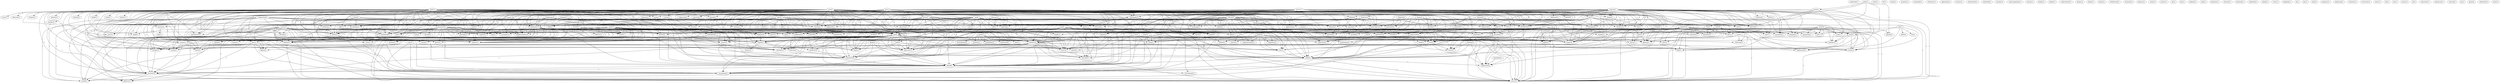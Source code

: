 digraph G {
  expulsion [ label="expulsion(1)" ];
  wednesday [ label="wednesday(3)" ];
  topic [ label="topic(1)" ];
  reverse [ label="reverse(2)" ];
  unity [ label="unity(2)" ];
  restored [ label="restored(1)" ];
  end [ label="end(1)" ];
  day [ label="day(2)" ];
  appeal [ label="appeal(1)" ];
  missed [ label="missed(1)" ];
  meeting [ label="meeting(1)" ];
  ended [ label="ended(1)" ];
  summit [ label="summit(14)" ];
  end [ label="end(4)" ];
  nation [ label="nation(2)" ];
  pressure [ label="pressure(1)" ];
  piled [ label="piled(1)" ];
  dispute [ label="dispute(3)" ];
  annexation [ label="annexation(4)" ];
  condition [ label="condition(1)" ];
  island [ label="island(9)" ];
  voiced [ label="voiced(1)" ];
  support [ label="support(2)" ];
  occupation [ label="occupation(4)" ];
  crisis [ label="crisis(3)" ];
  claim [ label="claim(3)" ];
  disputed [ label="disputed(1)" ];
  consider [ label="consider(1)" ];
  share [ label="share(1)" ];
  became [ label="became(1)" ];
  emirate [ label="emirate(3)" ];
  agreement [ label="agreement(3)" ];
  state [ label="state(2)" ];
  year [ label="year(10)" ];
  show [ label="show(1)" ];
  plan [ label="plan(2)" ];
  force [ label="force(2)" ];
  role [ label="role(2)" ];
  man [ label="man(2)" ];
  general [ label="general(1)" ];
  expand [ label="expand(1)" ];
  war [ label="war(6)" ];
  gulf [ label="gulf(22)" ];
  defend [ label="defend(4)" ];
  entrance [ label="entrance(1)" ];
  avoided [ label="avoided(1)" ];
  achieve [ label="achieve(1)" ];
  measures [ label="measures(2)" ];
  settlement [ label="settlement(4)" ];
  present [ label="present(1)" ];
  week [ label="week(1)" ];
  showed [ label="showed(1)" ];
  press [ label="press(1)" ];
  market [ label="market(2)" ];
  stand [ label="stand(1)" ];
  ground [ label="ground(1)" ];
  broke [ label="broke(1)" ];
  newspaper [ label="newspaper(2)" ];
  commitment [ label="commitment(2)" ];
  statement [ label="statement(7)" ];
  policy [ label="policy(2)" ];
  relief [ label="relief(1)" ];
  stressed [ label="stressed(2)" ];
  integrity [ label="integrity(3)" ];
  principle [ label="principle(2)" ];
  issued [ label="issued(1)" ];
  told [ label="told(1)" ];
  word [ label="word(1)" ];
  confidence [ label="confidence(2)" ];
  proof [ label="proof(1)" ];
  respect [ label="respect(2)" ];
  neighbourliness [ label="neighbourliness(2)" ];
  matter [ label="matter(1)" ];
  region [ label="region(5)" ];
  take [ label="take(2)" ];
  row [ label="row(2)" ];
  condemned [ label="condemned(1)" ];
  stability [ label="stability(2)" ];
  sovreignty [ label="sovreignty(2)" ];
  called [ label="called(5)" ];
  belonged [ label="belonged(1)" ];
  tension [ label="tension(1)" ];
  revolution [ label="revolution(1)" ];
  issue [ label="issue(1)" ];
  line [ label="line(2)" ];
  security [ label="security(6)" ];
  rocked [ label="rocked(1)" ];
  paper [ label="paper(3)" ];
  coast [ label="coast(1)" ];
  aggression [ label="aggression(1)" ];
  rush [ label="rush(1)" ];
  invasion [ label="invasion(3)" ];
  member [ label="member(1)" ];
  agree [ label="agree(2)" ];
  announced [ label="announced(1)" ];
  fund [ label="fund(1)" ];
  development [ label="development(1)" ];
  programme [ label="programme(1)" ];
  amount [ label="amount(1)" ];
  create [ label="create(2)" ];
  breakdown [ label="breakdown(1)" ];
  agreed [ label="agreed(1)" ];
  oil [ label="oil(1)" ];
  safeguard [ label="safeguard(1)" ];
  sovereignty [ label="sovereignty(3)" ];
  hosni [ label="hosni(1)" ];
  moment [ label="moment(1)" ];
  situation [ label="situation(1)" ];
  formation [ label="formation(1)" ];
  remained [ label="remained(1)" ];
  continues [ label="continues(1)" ];
  opposition [ label="opposition(1)" ];
  pull [ label="pull(1)" ];
  attend [ label="attend(1)" ];
  rhetoric [ label="rhetoric(1)" ];
  border [ label="border(1)" ];
  allowed [ label="allowed(1)" ];
  minute [ label="minute(1)" ];
  country [ label="country(1)" ];
  help [ label="help(1)" ];
  declaration [ label="declaration(1)" ];
  extended [ label="extended(2)" ];
  resolve [ label="resolve(1)" ];
  hashemi [ label="hashemi(1)" ];
  sermon [ label="sermon(1)" ];
  chaired [ label="chaired(1)" ];
  prayer [ label="prayer(1)" ];
  encouragement [ label="encouragement(1)" ];
  choose [ label="choose(1)" ];
  briefly [ label="briefly(1)" ];
  defeat [ label="defeat(1)" ];
  achievement [ label="achievement(1)" ];
  rescind [ label="rescind(1)" ];
  wish [ label="wish(1)" ];
  develop [ label="develop(1)" ];
  area [ label="area(1)" ];
  peace [ label="peace(1)" ];
  shares [ label="shares(2)" ];
  enemy [ label="enemy(1)" ];
  bahrain [ label="bahrain(3)" ];
  criterion [ label="criterion(1)" ];
  go [ label="go(3)" ];
  drive [ label="drive(1)" ];
  ministry [ label="ministry(2)" ];
  raise [ label="raise(1)" ];
  rule [ label="rule(1)" ];
  established [ label="established(2)" ];
  question [ label="question(1)" ];
  start [ label="start(1)" ];
  attended [ label="attended(1)" ];
  added [ label="added(1)" ];
  fact [ label="fact(1)" ];
  separation [ label="separation(1)" ];
  sheikh [ label="sheikh(2)" ];
  business [ label="business(1)" ];
  friday [ label="friday(1)" ];
  regret [ label="regret(1)" ];
  withdrawal [ label="withdrawal(1)" ];
  musa [ label="musa(11)" ];
  tightened [ label="tightened(1)" ];
  erupted [ label="erupted(2)" ];
  part [ label="part(3)" ];
  urged [ label="urged(1)" ];
  demanded [ label="demanded(1)" ];
  control [ label="control(3)" ];
  dismissed [ label="dismissed(1)" ];
  denounced [ label="denounced(3)" ];
  flared [ label="flared(1)" ];
  garrison [ label="garrison(2)" ];
  insisted [ label="insisted(2)" ];
  restraint [ label="restraint(1)" ];
  gcc [ label="gcc(2)" ];
  news [ label="news(2)" ];
  agency [ label="agency(1)" ];
  criticised [ label="criticised(1)" ];
  maintain [ label="maintain(1)" ];
  described [ label="described(1)" ];
  oman [ label="oman(4)" ];
  committee [ label="committee(1)" ];
  deployment [ label="deployment(1)" ];
  put [ label="put(1)" ];
  alliance [ label="alliance(1)" ];
  reach [ label="reach(1)" ];
  tehran [ label="tehran(9)" ];
  swept [ label="swept(1)" ];
  fundamentalist [ label="fundamentalist(1)" ];
  mediation [ label="mediation(1)" ];
  language [ label="language(1)" ];
  unrest [ label="unrest(1)" ];
  refrain [ label="refrain(1)" ];
  self [ label="self(1)" ];
  idea [ label="idea(1)" ];
  revolt [ label="revolt(1)" ];
  believed [ label="believed(1)" ];
  suppressed [ label="suppressed(1)" ];
  cyprus [ label="cyprus(1)" ];
  aet [ label="aet(1)" ];
  tumb [ label="tumb(4)" ];
  edu [ label="edu(1)" ];
  iran [ label="iran(28)" ];
  hesitate [ label="hesitate(1)" ];
  invaded [ label="invaded(1)" ];
  revise [ label="revise(1)" ];
  expressed [ label="expressed(1)" ];
  concern [ label="concern(1)" ];
  defence [ label="defence(1)" ];
  world [ label="world(1)" ];
  fought [ label="fought(1)" ];
  nobody [ label="nobody(1)" ];
  saddam [ label="saddam(1)" ];
  took [ label="took(1)" ];
  kuwait [ label="kuwait(10)" ];
  drove [ label="drove(1)" ];
  implement [ label="implement(1)" ];
  endorsed [ label="endorsed(1)" ];
  pact [ label="pact(1)" ];
  snsc [ label="snsc(4)" ];
  inch [ label="inch(1)" ];
  soil [ label="soil(1)" ];
  covet [ label="covet(1)" ];
  cooperation [ label="cooperation(4)" ];
  headway [ label="headway(1)" ];
  hussein [ label="hussein(1)" ];
  uae [ label="uae(6)" ];
  worked [ label="worked(2)" ];
  sess [ label="sess(1)" ];
  exercise [ label="exercise(2)" ];
  authority [ label="authority(2)" ];
  government [ label="government(2)" ];
  mubarak [ label="mubarak(1)" ];
  potential [ label="potential(1)" ];
  shield [ label="shield(1)" ];
  egypt [ label="egypt(4)" ];
  sharjah [ label="sharjah(3)" ];
  cross [ label="cross(1)" ];
  jomhuri [ label="jomhuri(2)" ];
  syria [ label="syria(2)" ];
  baghdad [ label="baghdad(1)" ];
  af [ label="af(1)" ];
  one [ label="one(1)" ];
  sea [ label="sea(1)" ];
  blood [ label="blood(1)" ];
  gas [ label="gas(1)" ];
  bahrain [ label="bahrain(7)" ];
  council [ label="council(7)" ];
  shah [ label="shah(3)" ];
  arabia [ label="arabia(6)" ];
  bulk [ label="bulk(1)" ];
  iraq [ label="iraq(7)" ];
  backed [ label="backed(1)" ];
  saturday [ label="saturday(3)" ];
  arab [ label="arab(12)" ];
  abu [ label="abu(9)" ];
  progress [ label="progress(1)" ];
  peninsula [ label="peninsula(1)" ];
  emirates [ label="emirates(1)" ];
  boasts [ label="boasts(1)" ];
  saudi [ label="saudi(8)" ];
  salam [ label="salam(3)" ];
  criticism [ label="criticism(1)" ];
  structure [ label="structure(1)" ];
  dhabi [ label="dhabi(3)" ];
  rtw [ label="rtw(2)" ];
  move [ label="move(1)" ];
  iran [ label="iran(2)" ];
  reuter [ label="reuter(8)" ];
  shi [ label="shi(1)" ];
  moslem [ label="moslem(2)" ];
  dya [ label="dya(2)" ];
  jch [ label="jch(1)" ];
  anwar [ label="anwar(1)" ];
  sij [ label="sij(1)" ];
  university [ label="university(1)" ];
  damascus [ label="damascus(1)" ];
  irna [ label="irna(1)" ];
  dec [ label="dec(4)" ];
  youssef [ label="youssef(1)" ];
  mz [ label="mz(1)" ];
  president [ label="president(4)" ];
  qatar [ label="qatar(4)" ];
  december [ label="december(2)" ];
  west [ label="west(1)" ];
  irna [ label="irna(1)" ];
  wednesday -> topic [ label="1" ];
  wednesday -> reverse [ label="1" ];
  wednesday -> unity [ label="1" ];
  wednesday -> restored [ label="1" ];
  wednesday -> end [ label="2" ];
  wednesday -> day [ label="1" ];
  wednesday -> appeal [ label="1" ];
  wednesday -> missed [ label="1" ];
  wednesday -> meeting [ label="1" ];
  wednesday -> ended [ label="1" ];
  wednesday -> summit [ label="2" ];
  wednesday -> end [ label="2" ];
  wednesday -> nation [ label="1" ];
  wednesday -> pressure [ label="1" ];
  wednesday -> piled [ label="1" ];
  wednesday -> dispute [ label="1" ];
  wednesday -> annexation [ label="1" ];
  wednesday -> condition [ label="1" ];
  wednesday -> island [ label="1" ];
  wednesday -> voiced [ label="1" ];
  wednesday -> support [ label="1" ];
  wednesday -> occupation [ label="1" ];
  wednesday -> crisis [ label="1" ];
  claim -> disputed [ label="2" ];
  claim -> consider [ label="2" ];
  claim -> share [ label="1" ];
  claim -> became [ label="1" ];
  claim -> emirate [ label="1" ];
  claim -> agreement [ label="1" ];
  claim -> state [ label="1" ];
  claim -> island [ label="1" ];
  claim -> year [ label="1" ];
  plan -> force [ label="1" ];
  plan -> role [ label="1" ];
  plan -> man [ label="1" ];
  plan -> general [ label="1" ];
  plan -> expand [ label="1" ];
  disputed -> consider [ label="1" ];
  disputed -> war [ label="1" ];
  disputed -> year [ label="1" ];
  gulf -> topic [ label="3" ];
  gulf -> defend [ label="1" ];
  gulf -> reverse [ label="3" ];
  gulf -> entrance [ label="1" ];
  gulf -> avoided [ label="1" ];
  gulf -> unity [ label="3" ];
  gulf -> consider [ label="1" ];
  gulf -> achieve [ label="1" ];
  gulf -> restored [ label="3" ];
  gulf -> measures [ label="4" ];
  gulf -> settlement [ label="1" ];
  gulf -> present [ label="1" ];
  gulf -> week [ label="2" ];
  gulf -> showed [ label="1" ];
  gulf -> press [ label="1" ];
  gulf -> market [ label="1" ];
  gulf -> stand [ label="1" ];
  gulf -> ground [ label="1" ];
  gulf -> broke [ label="1" ];
  gulf -> end [ label="7" ];
  gulf -> newspaper [ label="1" ];
  gulf -> commitment [ label="2" ];
  gulf -> statement [ label="8" ];
  gulf -> policy [ label="1" ];
  gulf -> day [ label="6" ];
  gulf -> relief [ label="1" ];
  gulf -> appeal [ label="4" ];
  gulf -> missed [ label="3" ];
  gulf -> stressed [ label="2" ];
  gulf -> meeting [ label="2" ];
  gulf -> integrity [ label="2" ];
  gulf -> ended [ label="4" ];
  gulf -> principle [ label="2" ];
  gulf -> summit [ label="11" ];
  gulf -> issued [ label="3" ];
  gulf -> told [ label="1" ];
  gulf -> word [ label="1" ];
  gulf -> confidence [ label="2" ];
  gulf -> end [ label="7" ];
  gulf -> proof [ label="2" ];
  gulf -> nation [ label="2" ];
  gulf -> respect [ label="2" ];
  gulf -> neighbourliness [ label="2" ];
  gulf -> matter [ label="1" ];
  gulf -> region [ label="2" ];
  gulf -> pressure [ label="3" ];
  gulf -> take [ label="2" ];
  gulf -> row [ label="1" ];
  gulf -> condemned [ label="2" ];
  gulf -> stability [ label="2" ];
  gulf -> sovreignty [ label="2" ];
  gulf -> piled [ label="3" ];
  gulf -> dispute [ label="4" ];
  gulf -> war [ label="1" ];
  gulf -> annexation [ label="3" ];
  gulf -> called [ label="2" ];
  gulf -> condition [ label="4" ];
  gulf -> island [ label="3" ];
  gulf -> voiced [ label="2" ];
  gulf -> belonged [ label="1" ];
  gulf -> tension [ label="1" ];
  gulf -> revolution [ label="1" ];
  gulf -> issue [ label="1" ];
  gulf -> support [ label="2" ];
  gulf -> line [ label="2" ];
  gulf -> security [ label="2" ];
  gulf -> occupation [ label="4" ];
  gulf -> rocked [ label="2" ];
  gulf -> year [ label="1" ];
  gulf -> crisis [ label="3" ];
  gulf -> paper [ label="1" ];
  gulf -> coast [ label="1" ];
  force -> defend [ label="1" ];
  force -> role [ label="1" ];
  force -> aggression [ label="1" ];
  force -> rush [ label="1" ];
  force -> invasion [ label="1" ];
  force -> member [ label="1" ];
  force -> general [ label="1" ];
  agree -> announced [ label="1" ];
  agree -> fund [ label="1" ];
  agree -> development [ label="1" ];
  agree -> programme [ label="1" ];
  agree -> amount [ label="1" ];
  agree -> summit [ label="1" ];
  agree -> state [ label="1" ];
  agree -> create [ label="1" ];
  agree -> breakdown [ label="1" ];
  agree -> agreed [ label="1" ];
  defend -> aggression [ label="1" ];
  defend -> invasion [ label="1" ];
  defend -> member [ label="1" ];
  defend -> safeguard [ label="1" ];
  defend -> integrity [ label="1" ];
  defend -> sovereignty [ label="2" ];
  defend -> war [ label="1" ];
  defend -> year [ label="1" ];
  role -> general [ label="1" ];
  role -> situation [ label="1" ];
  role -> formation [ label="1" ];
  role -> paper [ label="1" ];
  reverse -> pull [ label="1" ];
  avoided -> settlement [ label="1" ];
  avoided -> attend [ label="1" ];
  avoided -> press [ label="1" ];
  avoided -> rhetoric [ label="1" ];
  avoided -> border [ label="1" ];
  avoided -> summit [ label="1" ];
  avoided -> allowed [ label="1" ];
  avoided -> minute [ label="1" ];
  avoided -> row [ label="1" ];
  avoided -> tension [ label="1" ];
  avoided -> issue [ label="1" ];
  unity -> pressure [ label="1" ];
  unity -> piled [ label="1" ];
  unity -> annexation [ label="1" ];
  unity -> island [ label="1" ];
  unity -> help [ label="1" ];
  unity -> crisis [ label="1" ];
  hashemi -> week [ label="1" ];
  hashemi -> statement [ label="1" ];
  hashemi -> sermon [ label="1" ];
  hashemi -> meeting [ label="1" ];
  hashemi -> chaired [ label="1" ];
  hashemi -> condemned [ label="1" ];
  hashemi -> prayer [ label="1" ];
  hashemi -> dispute [ label="1" ];
  measures -> rescind [ label="2" ];
  measures -> wish [ label="2" ];
  measures -> develop [ label="2" ];
  measures -> end [ label="2" ];
  measures -> area [ label="2" ];
  measures -> commitment [ label="2" ];
  measures -> integrity [ label="2" ];
  measures -> peace [ label="2" ];
  measures -> principle [ label="2" ];
  measures -> end [ label="2" ];
  measures -> respect [ label="2" ];
  measures -> neighbourliness [ label="2" ];
  measures -> region [ label="2" ];
  measures -> take [ label="2" ];
  measures -> shares [ label="2" ];
  measures -> stability [ label="3" ];
  measures -> sovreignty [ label="2" ];
  measures -> called [ label="2" ];
  measures -> island [ label="2" ];
  measures -> line [ label="2" ];
  measures -> security [ label="1" ];
  measures -> occupation [ label="4" ];
  measures -> rocked [ label="1" ];
  bahrain -> criterion [ label="2" ];
  bahrain -> go [ label="2" ];
  bahrain -> drive [ label="2" ];
  bahrain -> press [ label="1" ];
  bahrain -> ministry [ label="2" ];
  bahrain -> raise [ label="2" ];
  bahrain -> end [ label="2" ];
  bahrain -> became [ label="1" ];
  bahrain -> sovereignty [ label="2" ];
  bahrain -> rule [ label="2" ];
  bahrain -> summit [ label="1" ];
  bahrain -> established [ label="2" ];
  bahrain -> question [ label="2" ];
  bahrain -> start [ label="2" ];
  bahrain -> end [ label="2" ];
  bahrain -> attended [ label="1" ];
  bahrain -> added [ label="2" ];
  bahrain -> fact [ label="1" ];
  bahrain -> state [ label="1" ];
  bahrain -> island [ label="1" ];
  bahrain -> separation [ label="2" ];
  bahrain -> belonged [ label="2" ];
  bahrain -> tension [ label="1" ];
  bahrain -> revolution [ label="1" ];
  bahrain -> issue [ label="1" ];
  bahrain -> help [ label="1" ];
  bahrain -> sheikh [ label="2" ];
  bahrain -> business [ label="2" ];
  bahrain -> year [ label="1" ];
  bahrain -> paper [ label="4" ];
  musa -> tightened [ label="1" ];
  musa -> settlement [ label="2" ];
  musa -> share [ label="1" ];
  musa -> go [ label="1" ];
  musa -> erupted [ label="2" ];
  musa -> part [ label="2" ];
  musa -> newspaper [ label="1" ];
  musa -> statement [ label="1" ];
  musa -> urged [ label="1" ];
  musa -> emirate [ label="3" ];
  musa -> meeting [ label="1" ];
  musa -> sovereignty [ label="1" ];
  musa -> established [ label="2" ];
  musa -> demanded [ label="1" ];
  musa -> control [ label="3" ];
  musa -> nation [ label="1" ];
  musa -> dismissed [ label="1" ];
  musa -> general [ label="2" ];
  musa -> denounced [ label="2" ];
  musa -> agreement [ label="3" ];
  musa -> shares [ label="2" ];
  musa -> flared [ label="1" ];
  musa -> dispute [ label="2" ];
  musa -> garrison [ label="2" ];
  musa -> annexation [ label="1" ];
  musa -> island [ label="3" ];
  musa -> voiced [ label="1" ];
  musa -> support [ label="1" ];
  musa -> occupation [ label="2" ];
  musa -> year [ label="3" ];
  musa -> crisis [ label="2" ];
  musa -> insisted [ label="2" ];
  gcc -> news [ label="1" ];
  gcc -> week [ label="1" ];
  gcc -> showed [ label="1" ];
  gcc -> invasion [ label="1" ];
  gcc -> stand [ label="1" ];
  gcc -> newspaper [ label="2" ];
  gcc -> commitment [ label="1" ];
  gcc -> statement [ label="3" ];
  gcc -> urged [ label="1" ];
  gcc -> policy [ label="1" ];
  gcc -> agency [ label="1" ];
  gcc -> stressed [ label="1" ];
  gcc -> criticised [ label="1" ];
  gcc -> integrity [ label="1" ];
  gcc -> principle [ label="1" ];
  gcc -> summit [ label="1" ];
  gcc -> confidence [ label="1" ];
  gcc -> maintain [ label="1" ];
  gcc -> respect [ label="1" ];
  gcc -> neighbourliness [ label="1" ];
  gcc -> attended [ label="1" ];
  gcc -> region [ label="1" ];
  gcc -> take [ label="1" ];
  gcc -> fact [ label="1" ];
  gcc -> condemned [ label="1" ];
  gcc -> sovreignty [ label="1" ];
  gcc -> dispute [ label="1" ];
  gcc -> annexation [ label="1" ];
  gcc -> called [ label="1" ];
  gcc -> island [ label="1" ];
  gcc -> support [ label="1" ];
  gcc -> line [ label="1" ];
  gcc -> help [ label="1" ];
  gcc -> described [ label="1" ];
  settlement -> attend [ label="1" ];
  settlement -> border [ label="1" ];
  settlement -> summit [ label="1" ];
  settlement -> allowed [ label="1" ];
  settlement -> row [ label="2" ];
  settlement -> called [ label="1" ];
  news -> end [ label="1" ];
  news -> missed [ label="1" ];
  news -> agency [ label="1" ];
  news -> criticised [ label="1" ];
  news -> summit [ label="1" ];
  news -> end [ label="1" ];
  news -> pressure [ label="1" ];
  news -> piled [ label="1" ];
  news -> annexation [ label="1" ];
  news -> island [ label="1" ];
  news -> support [ label="1" ];
  news -> described [ label="1" ];
  news -> crisis [ label="1" ];
  oman -> rush [ label="1" ];
  oman -> invasion [ label="1" ];
  oman -> man [ label="1" ];
  oman -> committee [ label="1" ];
  oman -> member [ label="1" ];
  oman -> summit [ label="2" ];
  oman -> deployment [ label="1" ];
  oman -> attended [ label="1" ];
  oman -> fact [ label="1" ];
  oman -> put [ label="1" ];
  oman -> create [ label="1" ];
  oman -> help [ label="1" ];
  go -> statement [ label="1" ];
  go -> sovereignty [ label="1" ];
  go -> rule [ label="1" ];
  go -> established [ label="1" ];
  go -> told [ label="1" ];
  go -> war [ label="1" ];
  go -> belonged [ label="1" ];
  go -> business [ label="1" ];
  go -> year [ label="1" ];
  go -> paper [ label="1" ];
  tehran -> invasion [ label="1" ];
  tehran -> swept [ label="1" ];
  tehran -> sermon [ label="1" ];
  tehran -> fundamentalist [ label="1" ];
  tehran -> meeting [ label="1" ];
  tehran -> mediation [ label="1" ];
  tehran -> sovereignty [ label="1" ];
  tehran -> language [ label="1" ];
  tehran -> demanded [ label="1" ];
  tehran -> unrest [ label="1" ];
  tehran -> refrain [ label="2" ];
  tehran -> denounced [ label="1" ];
  tehran -> chaired [ label="1" ];
  tehran -> self [ label="1" ];
  tehran -> region [ label="1" ];
  tehran -> prayer [ label="1" ];
  tehran -> idea [ label="2" ];
  tehran -> war [ label="1" ];
  tehran -> revolt [ label="1" ];
  tehran -> called [ label="1" ];
  tehran -> believed [ label="1" ];
  tehran -> paper [ label="3" ];
  tehran -> suppressed [ label="1" ];
  invasion -> swept [ label="1" ];
  invasion -> war [ label="1" ];
  invasion -> revolt [ label="1" ];
  invasion -> called [ label="1" ];
  invasion -> suppressed [ label="1" ];
  ministry -> raise [ label="1" ];
  ministry -> end [ label="1" ];
  ministry -> sovereignty [ label="1" ];
  ministry -> question [ label="1" ];
  ministry -> start [ label="1" ];
  ministry -> language [ label="1" ];
  ministry -> end [ label="1" ];
  ministry -> self [ label="1" ];
  ministry -> added [ label="1" ];
  ministry -> believed [ label="1" ];
  ministry -> separation [ label="1" ];
  tumb -> meeting [ label="2" ];
  tumb -> sovereignty [ label="2" ];
  tumb -> demanded [ label="2" ];
  tumb -> nation [ label="2" ];
  tumb -> dispute [ label="2" ];
  tumb -> voiced [ label="2" ];
  tumb -> support [ label="2" ];
  market -> year [ label="1" ];
  iran -> hesitate [ label="3" ];
  iran -> develop [ label="1" ];
  iran -> part [ label="2" ];
  iran -> end [ label="6" ];
  iran -> newspaper [ label="1" ];
  iran -> area [ label="1" ];
  iran -> became [ label="2" ];
  iran -> commitment [ label="4" ];
  iran -> statement [ label="9" ];
  iran -> urged [ label="1" ];
  iran -> sermon [ label="1" ];
  iran -> policy [ label="1" ];
  iran -> invaded [ label="1" ];
  iran -> day [ label="2" ];
  iran -> revise [ label="1" ];
  iran -> appeal [ label="1" ];
  iran -> missed [ label="2" ];
  iran -> emirate [ label="2" ];
  iran -> stressed [ label="4" ];
  iran -> safeguard [ label="3" ];
  iran -> meeting [ label="2" ];
  iran -> integrity [ label="7" ];
  iran -> ended [ label="1" ];
  iran -> sovereignty [ label="5" ];
  iran -> rule [ label="1" ];
  iran -> peace [ label="1" ];
  iran -> principle [ label="4" ];
  iran -> summit [ label="4" ];
  iran -> issued [ label="1" ];
  iran -> established [ label="3" ];
  iran -> question [ label="2" ];
  iran -> start [ label="2" ];
  iran -> told [ label="2" ];
  iran -> language [ label="1" ];
  iran -> confidence [ label="4" ];
  iran -> end [ label="6" ];
  iran -> control [ label="3" ];
  iran -> proof [ label="1" ];
  iran -> nation [ label="4" ];
  iran -> general [ label="2" ];
  iran -> respect [ label="4" ];
  iran -> neighbourliness [ label="4" ];
  iran -> denounced [ label="2" ];
  iran -> chaired [ label="1" ];
  iran -> self [ label="1" ];
  iran -> added [ label="2" ];
  iran -> region [ label="4" ];
  iran -> pressure [ label="2" ];
  iran -> take [ label="4" ];
  iran -> agreement [ label="2" ];
  iran -> shares [ label="2" ];
  iran -> condemned [ label="1" ];
  iran -> prayer [ label="1" ];
  iran -> stability [ label="2" ];
  iran -> flared [ label="1" ];
  iran -> sovreignty [ label="4" ];
  iran -> state [ label="2" ];
  iran -> expressed [ label="1" ];
  iran -> piled [ label="2" ];
  iran -> dispute [ label="3" ];
  iran -> garrison [ label="2" ];
  iran -> war [ label="7" ];
  iran -> annexation [ label="3" ];
  iran -> concern [ label="1" ];
  iran -> called [ label="1" ];
  iran -> believed [ label="1" ];
  iran -> condition [ label="1" ];
  iran -> island [ label="7" ];
  iran -> separation [ label="2" ];
  iran -> voiced [ label="1" ];
  iran -> belonged [ label="2" ];
  iran -> support [ label="1" ];
  iran -> line [ label="4" ];
  iran -> security [ label="1" ];
  iran -> sheikh [ label="1" ];
  iran -> business [ label="1" ];
  iran -> defence [ label="3" ];
  iran -> occupation [ label="4" ];
  iran -> world [ label="3" ];
  iran -> rocked [ label="1" ];
  iran -> year [ label="10" ];
  iran -> fought [ label="1" ];
  iran -> nobody [ label="1" ];
  iran -> crisis [ label="4" ];
  iran -> insisted [ label="2" ];
  iran -> paper [ label="2" ];
  kuwait -> part [ label="1" ];
  kuwait -> man [ label="1" ];
  kuwait -> programme [ label="1" ];
  kuwait -> committee [ label="1" ];
  kuwait -> invaded [ label="1" ];
  kuwait -> drove [ label="1" ];
  kuwait -> member [ label="1" ];
  kuwait -> summit [ label="3" ];
  kuwait -> implement [ label="1" ];
  kuwait -> maintain [ label="1" ];
  kuwait -> denounced [ label="1" ];
  kuwait -> deployment [ label="1" ];
  kuwait -> attended [ label="1" ];
  kuwait -> fact [ label="1" ];
  kuwait -> endorsed [ label="1" ];
  kuwait -> war [ label="2" ];
  kuwait -> pact [ label="1" ];
  kuwait -> put [ label="1" ];
  kuwait -> revolt [ label="1" ];
  kuwait -> called [ label="2" ];
  kuwait -> create [ label="2" ];
  kuwait -> help [ label="1" ];
  kuwait -> year [ label="2" ];
  kuwait -> fought [ label="1" ];
  kuwait -> suppressed [ label="1" ];
  part -> drove [ label="1" ];
  part -> general [ label="2" ];
  snsc -> statement [ label="1" ];
  snsc -> sermon [ label="1" ];
  snsc -> agency [ label="1" ];
  snsc -> safeguard [ label="1" ];
  snsc -> criticised [ label="1" ];
  snsc -> meeting [ label="1" ];
  snsc -> integrity [ label="1" ];
  snsc -> sovereignty [ label="1" ];
  snsc -> told [ label="1" ];
  snsc -> inch [ label="1" ];
  snsc -> nation [ label="1" ];
  snsc -> chaired [ label="1" ];
  snsc -> prayer [ label="1" ];
  snsc -> war [ label="2" ];
  snsc -> soil [ label="1" ];
  snsc -> support [ label="1" ];
  snsc -> defence [ label="1" ];
  snsc -> world [ label="1" ];
  snsc -> described [ label="1" ];
  snsc -> year [ label="2" ];
  snsc -> covet [ label="1" ];
  end -> area [ label="1" ];
  end -> day [ label="2" ];
  end -> appeal [ label="2" ];
  end -> peace [ label="1" ];
  end -> summit [ label="3" ];
  end -> added [ label="1" ];
  end -> pressure [ label="1" ];
  end -> stability [ label="1" ];
  end -> piled [ label="1" ];
  end -> annexation [ label="1" ];
  end -> condition [ label="2" ];
  end -> island [ label="1" ];
  end -> separation [ label="1" ];
  end -> occupation [ label="3" ];
  end -> crisis [ label="1" ];
  newspaper -> statement [ label="1" ];
  newspaper -> urged [ label="1" ];
  newspaper -> policy [ label="1" ];
  newspaper -> annexation [ label="1" ];
  newspaper -> island [ label="1" ];
  cooperation -> statement [ label="3" ];
  cooperation -> day [ label="1" ];
  cooperation -> relief [ label="1" ];
  cooperation -> meeting [ label="1" ];
  cooperation -> summit [ label="2" ];
  cooperation -> issued [ label="2" ];
  cooperation -> proof [ label="1" ];
  cooperation -> nation [ label="1" ];
  cooperation -> row [ label="1" ];
  cooperation -> condemned [ label="1" ];
  cooperation -> stability [ label="1" ];
  cooperation -> dispute [ label="2" ];
  cooperation -> called [ label="1" ];
  cooperation -> voiced [ label="1" ];
  cooperation -> support [ label="1" ];
  cooperation -> security [ label="1" ];
  cooperation -> rocked [ label="1" ];
  uae -> statement [ label="1" ];
  uae -> agency [ label="1" ];
  uae -> emirate [ label="4" ];
  uae -> criticised [ label="1" ];
  uae -> meeting [ label="1" ];
  uae -> worked [ label="2" ];
  uae -> established [ label="2" ];
  uae -> language [ label="1" ];
  uae -> control [ label="2" ];
  uae -> nation [ label="1" ];
  uae -> dismissed [ label="2" ];
  uae -> general [ label="2" ];
  uae -> self [ label="1" ];
  uae -> region [ label="1" ];
  uae -> agreement [ label="4" ];
  uae -> condemned [ label="1" ];
  uae -> sess [ label="1" ];
  uae -> dispute [ label="2" ];
  uae -> garrison [ label="2" ];
  uae -> exercise [ label="2" ];
  uae -> authority [ label="2" ];
  uae -> annexation [ label="2" ];
  uae -> believed [ label="1" ];
  uae -> island [ label="3" ];
  uae -> voiced [ label="1" ];
  uae -> support [ label="2" ];
  uae -> security [ label="1" ];
  uae -> described [ label="1" ];
  uae -> year [ label="2" ];
  uae -> government [ label="2" ];
  uae -> crisis [ label="2" ];
  uae -> insisted [ label="2" ];
  man -> member [ label="1" ];
  man -> general [ label="1" ];
  man -> deployment [ label="1" ];
  man -> create [ label="1" ];
  statement -> urged [ label="1" ];
  statement -> day [ label="1" ];
  statement -> relief [ label="1" ];
  statement -> stressed [ label="2" ];
  statement -> integrity [ label="2" ];
  statement -> principle [ label="2" ];
  statement -> summit [ label="2" ];
  statement -> issued [ label="1" ];
  statement -> told [ label="1" ];
  statement -> confidence [ label="2" ];
  statement -> proof [ label="1" ];
  statement -> respect [ label="2" ];
  statement -> neighbourliness [ label="2" ];
  statement -> region [ label="2" ];
  statement -> take [ label="2" ];
  statement -> row [ label="1" ];
  statement -> stability [ label="1" ];
  statement -> sovreignty [ label="2" ];
  statement -> dispute [ label="1" ];
  statement -> war [ label="1" ];
  statement -> annexation [ label="1" ];
  statement -> called [ label="1" ];
  statement -> island [ label="1" ];
  statement -> line [ label="2" ];
  statement -> security [ label="1" ];
  statement -> rocked [ label="1" ];
  statement -> year [ label="1" ];
  policy -> war [ label="1" ];
  day -> appeal [ label="1" ];
  day -> proof [ label="1" ];
  day -> stability [ label="1" ];
  day -> condition [ label="1" ];
  day -> security [ label="1" ];
  day -> occupation [ label="1" ];
  day -> rocked [ label="1" ];
  egypt -> border [ label="1" ];
  egypt -> drove [ label="1" ];
  egypt -> fundamentalist [ label="1" ];
  egypt -> mediation [ label="1" ];
  egypt -> summit [ label="2" ];
  egypt -> unrest [ label="1" ];
  egypt -> allowed [ label="1" ];
  egypt -> minute [ label="1" ];
  egypt -> region [ label="1" ];
  egypt -> row [ label="1" ];
  egypt -> endorsed [ label="1" ];
  egypt -> pact [ label="1" ];
  egypt -> create [ label="1" ];
  egypt -> year [ label="1" ];
  sharjah -> established [ label="2" ];
  sharjah -> control [ label="2" ];
  sharjah -> dismissed [ label="1" ];
  sharjah -> garrison [ label="2" ];
  sharjah -> year [ label="2" ];
  jomhuri -> sovereignty [ label="1" ];
  jomhuri -> demanded [ label="1" ];
  syria -> summit [ label="1" ];
  syria -> endorsed [ label="1" ];
  syria -> pact [ label="1" ];
  syria -> create [ label="1" ];
  syria -> year [ label="1" ];
  meeting -> nation [ label="1" ];
  meeting -> prayer [ label="1" ];
  meeting -> dispute [ label="1" ];
  meeting -> voiced [ label="1" ];
  meeting -> support [ label="1" ];
  worked -> region [ label="1" ];
  worked -> exercise [ label="1" ];
  worked -> authority [ label="1" ];
  worked -> security [ label="1" ];
  one -> summit [ label="1" ];
  one -> sea [ label="1" ];
  one -> deployment [ label="1" ];
  one -> put [ label="1" ];
  one -> blood [ label="1" ];
  one -> create [ label="1" ];
  integrity -> region [ label="2" ];
  sovereignty -> start [ label="1" ];
  sovereignty -> end [ label="1" ];
  sovereignty -> added [ label="1" ];
  sovereignty -> separation [ label="1" ];
  bahrain -> summit [ label="1" ];
  bahrain -> established [ label="2" ];
  bahrain -> question [ label="2" ];
  bahrain -> start [ label="2" ];
  bahrain -> end [ label="2" ];
  bahrain -> attended [ label="1" ];
  bahrain -> added [ label="2" ];
  bahrain -> fact [ label="1" ];
  bahrain -> state [ label="1" ];
  bahrain -> island [ label="1" ];
  bahrain -> separation [ label="2" ];
  bahrain -> belonged [ label="2" ];
  bahrain -> tension [ label="1" ];
  bahrain -> revolution [ label="1" ];
  bahrain -> issue [ label="1" ];
  bahrain -> help [ label="1" ];
  bahrain -> sheikh [ label="2" ];
  bahrain -> business [ label="2" ];
  bahrain -> year [ label="1" ];
  bahrain -> paper [ label="4" ];
  summit -> proof [ label="1" ];
  summit -> deployment [ label="1" ];
  summit -> pressure [ label="2" ];
  summit -> row [ label="1" ];
  summit -> stability [ label="1" ];
  summit -> piled [ label="2" ];
  summit -> annexation [ label="2" ];
  summit -> called [ label="5" ];
  summit -> condition [ label="2" ];
  summit -> island [ label="2" ];
  summit -> create [ label="1" ];
  summit -> help [ label="1" ];
  summit -> security [ label="1" ];
  summit -> occupation [ label="2" ];
  summit -> rocked [ label="1" ];
  summit -> year [ label="3" ];
  summit -> crisis [ label="2" ];
  issued -> proof [ label="1" ];
  issued -> row [ label="1" ];
  issued -> stability [ label="1" ];
  issued -> called [ label="1" ];
  issued -> security [ label="1" ];
  issued -> rocked [ label="1" ];
  established -> agreement [ label="2" ];
  established -> paper [ label="1" ];
  council -> implement [ label="1" ];
  council -> proof [ label="1" ];
  council -> nation [ label="2" ];
  council -> maintain [ label="1" ];
  council -> row [ label="1" ];
  council -> condemned [ label="1" ];
  council -> stability [ label="1" ];
  council -> dispute [ label="2" ];
  council -> war [ label="1" ];
  council -> called [ label="2" ];
  council -> voiced [ label="1" ];
  council -> support [ label="1" ];
  council -> security [ label="1" ];
  council -> defence [ label="1" ];
  council -> world [ label="1" ];
  council -> rocked [ label="1" ];
  council -> year [ label="2" ];
  shah -> general [ label="2" ];
  shah -> state [ label="1" ];
  shah -> island [ label="1" ];
  shah -> year [ label="1" ];
  shah -> crisis [ label="2" ];
  shah -> insisted [ label="2" ];
  arabia -> allowed [ label="1" ];
  arabia -> minute [ label="1" ];
  arabia -> attended [ label="1" ];
  arabia -> row [ label="1" ];
  arabia -> fact [ label="1" ];
  arabia -> called [ label="2" ];
  arabia -> help [ label="1" ];
  arabia -> year [ label="1" ];
  end -> added [ label="1" ];
  end -> pressure [ label="1" ];
  end -> stability [ label="1" ];
  end -> piled [ label="1" ];
  end -> annexation [ label="1" ];
  end -> condition [ label="2" ];
  end -> island [ label="1" ];
  end -> separation [ label="1" ];
  end -> occupation [ label="3" ];
  end -> crisis [ label="1" ];
  control -> agreement [ label="2" ];
  control -> garrison [ label="2" ];
  iraq -> nation [ label="1" ];
  iraq -> maintain [ label="1" ];
  iraq -> denounced [ label="1" ];
  iraq -> deployment [ label="1" ];
  iraq -> row [ label="1" ];
  iraq -> situation [ label="1" ];
  iraq -> war [ label="6" ];
  iraq -> put [ label="1" ];
  iraq -> revolt [ label="1" ];
  iraq -> called [ label="3" ];
  iraq -> create [ label="1" ];
  iraq -> backed [ label="1" ];
  iraq -> defence [ label="1" ];
  iraq -> world [ label="1" ];
  iraq -> year [ label="2" ];
  iraq -> fought [ label="2" ];
  iraq -> nobody [ label="1" ];
  iraq -> formation [ label="1" ];
  iraq -> paper [ label="2" ];
  iraq -> suppressed [ label="1" ];
  saturday -> chaired [ label="1" ];
  saturday -> self [ label="1" ];
  saturday -> prayer [ label="1" ];
  saturday -> war [ label="1" ];
  saturday -> believed [ label="1" ];
  saturday -> year [ label="1" ];
  nation -> dispute [ label="1" ];
  nation -> voiced [ label="1" ];
  nation -> support [ label="1" ];
  arab -> respect [ label="2" ];
  arab -> neighbourliness [ label="2" ];
  arab -> denounced [ label="2" ];
  arab -> region [ label="2" ];
  arab -> pressure [ label="1" ];
  arab -> take [ label="2" ];
  arab -> shares [ label="2" ];
  arab -> condemned [ label="1" ];
  arab -> sovreignty [ label="2" ];
  arab -> piled [ label="1" ];
  arab -> dispute [ label="2" ];
  arab -> war [ label="1" ];
  arab -> annexation [ label="1" ];
  arab -> condition [ label="1" ];
  arab -> island [ label="3" ];
  arab -> voiced [ label="1" ];
  arab -> tension [ label="1" ];
  arab -> revolution [ label="1" ];
  arab -> issue [ label="1" ];
  arab -> support [ label="1" ];
  arab -> line [ label="2" ];
  arab -> occupation [ label="3" ];
  arab -> year [ label="1" ];
  arab -> crisis [ label="1" ];
  arab -> paper [ label="1" ];
  abu -> denounced [ label="2" ];
  abu -> pressure [ label="1" ];
  abu -> agreement [ label="3" ];
  abu -> shares [ label="2" ];
  abu -> flared [ label="1" ];
  abu -> piled [ label="1" ];
  abu -> dispute [ label="2" ];
  abu -> idea [ label="1" ];
  abu -> garrison [ label="2" ];
  abu -> annexation [ label="2" ];
  abu -> condition [ label="1" ];
  abu -> island [ label="4" ];
  abu -> voiced [ label="1" ];
  abu -> support [ label="1" ];
  abu -> occupation [ label="3" ];
  abu -> year [ label="3" ];
  abu -> crisis [ label="3" ];
  abu -> insisted [ label="2" ];
  denounced -> shares [ label="2" ];
  denounced -> war [ label="1" ];
  denounced -> revolt [ label="1" ];
  denounced -> called [ label="1" ];
  denounced -> island [ label="2" ];
  denounced -> occupation [ label="2" ];
  denounced -> suppressed [ label="1" ];
  emirates -> shares [ label="2" ];
  emirates -> condemned [ label="1" ];
  emirates -> dispute [ label="2" ];
  emirates -> island [ label="2" ];
  emirates -> voiced [ label="1" ];
  emirates -> support [ label="1" ];
  emirates -> occupation [ label="2" ];
  region -> boasts [ label="1" ];
  region -> exercise [ label="1" ];
  region -> authority [ label="1" ];
  region -> security [ label="1" ];
  saudi -> row [ label="1" ];
  saudi -> fact [ label="1" ];
  saudi -> situation [ label="1" ];
  saudi -> called [ label="2" ];
  saudi -> expand [ label="2" ];
  saudi -> help [ label="1" ];
  saudi -> backed [ label="1" ];
  saudi -> year [ label="1" ];
  saudi -> formation [ label="1" ];
  saudi -> paper [ label="1" ];
  row -> called [ label="1" ];
  salam -> war [ label="1" ];
  salam -> nobody [ label="1" ];
  stability -> security [ label="1" ];
  state -> agreed [ label="1" ];
  dispute -> year [ label="1" ];
  exercise -> annexation [ label="1" ];
  dhabi -> annexation [ label="1" ];
  dhabi -> condition [ label="1" ];
  dhabi -> island [ label="1" ];
  dhabi -> occupation [ label="1" ];
  dhabi -> crisis [ label="1" ];
  authority -> annexation [ label="1" ];
  rtw -> war [ label="1" ];
  rtw -> annexation [ label="1" ];
  rtw -> condition [ label="1" ];
  rtw -> island [ label="1" ];
  rtw -> occupation [ label="1" ];
  rtw -> year [ label="1" ];
  rtw -> crisis [ label="1" ];
  rtw -> paper [ label="1" ];
  war -> revolt [ label="1" ];
  war -> called [ label="1" ];
  war -> world [ label="1" ];
  war -> suppressed [ label="1" ];
  annexation -> island [ label="2" ];
  iran -> concern [ label="1" ];
  iran -> called [ label="1" ];
  iran -> believed [ label="1" ];
  iran -> condition [ label="1" ];
  iran -> island [ label="7" ];
  iran -> separation [ label="2" ];
  iran -> voiced [ label="1" ];
  iran -> belonged [ label="2" ];
  iran -> support [ label="1" ];
  iran -> line [ label="4" ];
  iran -> security [ label="1" ];
  iran -> sheikh [ label="1" ];
  iran -> business [ label="1" ];
  iran -> defence [ label="3" ];
  iran -> occupation [ label="4" ];
  iran -> world [ label="3" ];
  iran -> rocked [ label="1" ];
  iran -> year [ label="10" ];
  iran -> fought [ label="1" ];
  iran -> nobody [ label="1" ];
  iran -> crisis [ label="4" ];
  iran -> insisted [ label="2" ];
  iran -> paper [ label="2" ];
  reuter -> condition [ label="2" ];
  reuter -> island [ label="1" ];
  reuter -> occupation [ label="2" ];
  reuter -> year [ label="2" ];
  reuter -> crisis [ label="1" ];
  reuter -> paper [ label="2" ];
  moslem -> revolt [ label="1" ];
  moslem -> called [ label="1" ];
  moslem -> suppressed [ label="1" ];
  dya -> condition [ label="1" ];
  dya -> occupation [ label="1" ];
  dya -> year [ label="1" ];
  called -> occupation [ label="1" ];
  called -> year [ label="1" ];
  called -> suppressed [ label="1" ];
  island -> security [ label="2" ];
  island -> occupation [ label="2" ];
  island -> government [ label="3" ];
  belonged -> paper [ label="1" ];
  create -> year [ label="1" ];
  irna -> described [ label="1" ];
  security -> defence [ label="1" ];
  security -> world [ label="1" ];
  security -> year [ label="2" ];
  dec -> occupation [ label="1" ];
  dec -> year [ label="1" ];
  dec -> crisis [ label="1" ];
  dec -> paper [ label="1" ];
  sheikh -> business [ label="1" ];
  sheikh -> paper [ label="1" ];
  president -> suppressed [ label="1" ];
  crisis -> insisted [ label="2" ];
}
